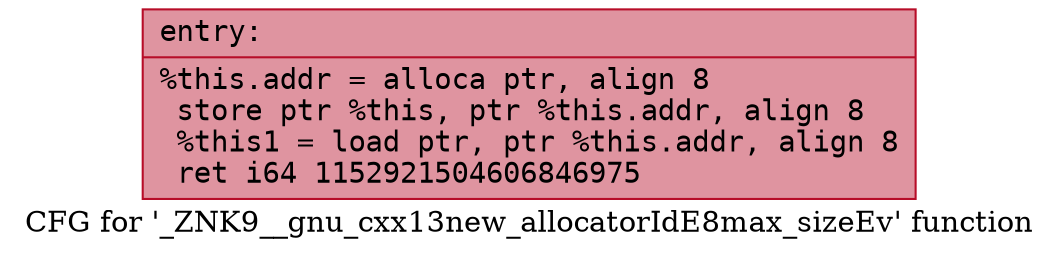 digraph "CFG for '_ZNK9__gnu_cxx13new_allocatorIdE8max_sizeEv' function" {
	label="CFG for '_ZNK9__gnu_cxx13new_allocatorIdE8max_sizeEv' function";

	Node0x556bfea42a60 [shape=record,color="#b70d28ff", style=filled, fillcolor="#b70d2870" fontname="Courier",label="{entry:\l|  %this.addr = alloca ptr, align 8\l  store ptr %this, ptr %this.addr, align 8\l  %this1 = load ptr, ptr %this.addr, align 8\l  ret i64 1152921504606846975\l}"];
}

